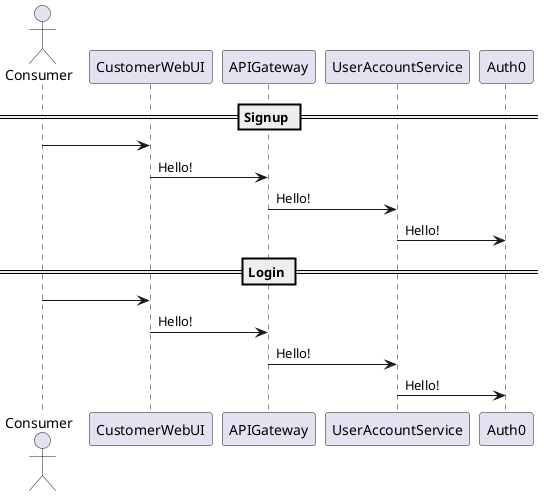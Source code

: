 @startuml consumer-auth-journey
actor Consumer
== Signup ==
Consumer -> CustomerWebUI: 
CustomerWebUI -> APIGateway: Hello!
APIGateway -> UserAccountService: Hello!
UserAccountService -> Auth0: Hello!

== Login ==
Consumer -> CustomerWebUI: 
CustomerWebUI -> APIGateway: Hello!
APIGateway -> UserAccountService: Hello!
UserAccountService -> Auth0: Hello!

@enduml
